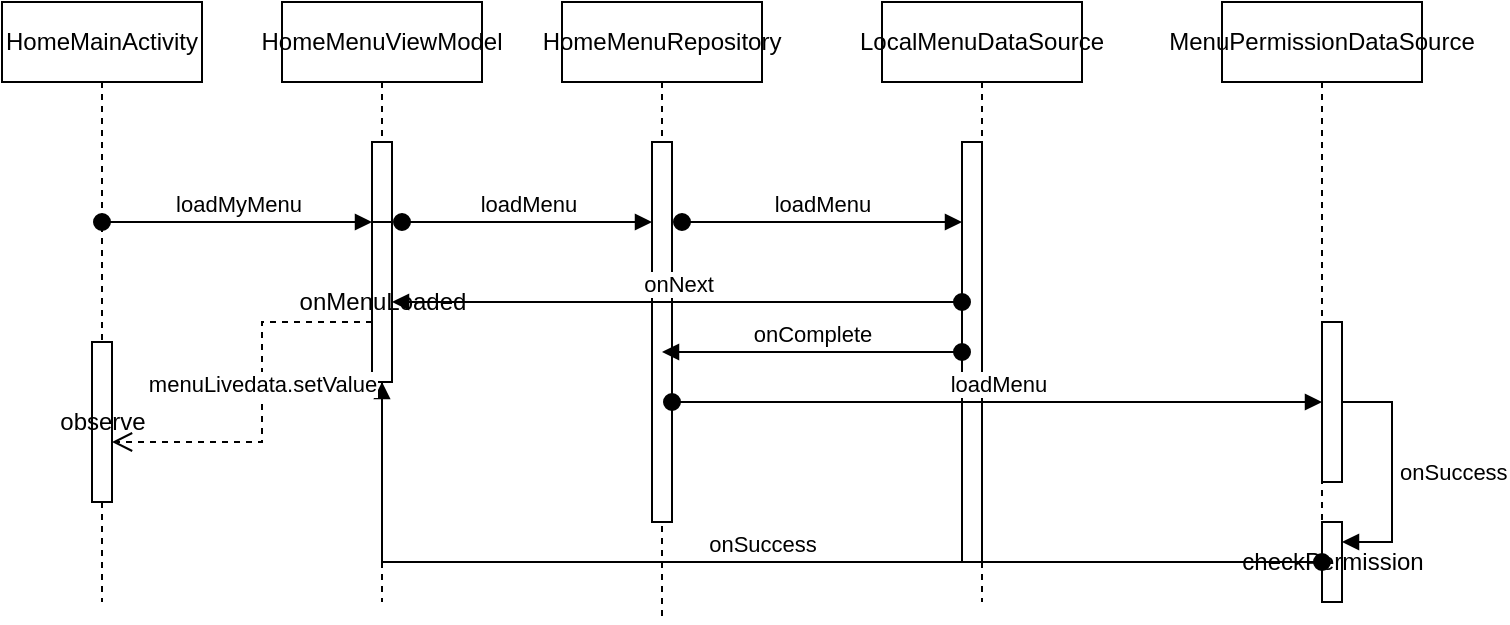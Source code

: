 <mxfile version="21.6.3" type="github">
  <diagram name="第 1 页" id="CUinMZfvPzG4sfz4qJS8">
    <mxGraphModel dx="1434" dy="764" grid="1" gridSize="10" guides="1" tooltips="1" connect="1" arrows="1" fold="1" page="1" pageScale="1" pageWidth="827" pageHeight="1169" math="0" shadow="0">
      <root>
        <mxCell id="0" />
        <mxCell id="1" parent="0" />
        <mxCell id="iQEkDpjG-B_L7BJ3QaX4-7" value="HomeMenuRepository" style="shape=umlLifeline;perimeter=lifelinePerimeter;whiteSpace=wrap;html=1;container=1;dropTarget=0;collapsible=0;recursiveResize=0;outlineConnect=0;portConstraint=eastwest;newEdgeStyle={&quot;edgeStyle&quot;:&quot;elbowEdgeStyle&quot;,&quot;elbow&quot;:&quot;vertical&quot;,&quot;curved&quot;:0,&quot;rounded&quot;:0};" vertex="1" parent="1">
          <mxGeometry x="370" y="70" width="100" height="310" as="geometry" />
        </mxCell>
        <mxCell id="iQEkDpjG-B_L7BJ3QaX4-14" value="" style="html=1;points=[];perimeter=orthogonalPerimeter;outlineConnect=0;targetShapes=umlLifeline;portConstraint=eastwest;newEdgeStyle={&quot;edgeStyle&quot;:&quot;elbowEdgeStyle&quot;,&quot;elbow&quot;:&quot;vertical&quot;,&quot;curved&quot;:0,&quot;rounded&quot;:0};" vertex="1" parent="iQEkDpjG-B_L7BJ3QaX4-7">
          <mxGeometry x="45" y="70" width="10" height="190" as="geometry" />
        </mxCell>
        <mxCell id="iQEkDpjG-B_L7BJ3QaX4-8" value="HomeMenuViewModel" style="shape=umlLifeline;perimeter=lifelinePerimeter;whiteSpace=wrap;html=1;container=1;dropTarget=0;collapsible=0;recursiveResize=0;outlineConnect=0;portConstraint=eastwest;newEdgeStyle={&quot;edgeStyle&quot;:&quot;elbowEdgeStyle&quot;,&quot;elbow&quot;:&quot;vertical&quot;,&quot;curved&quot;:0,&quot;rounded&quot;:0};" vertex="1" parent="1">
          <mxGeometry x="230" y="70" width="100" height="300" as="geometry" />
        </mxCell>
        <mxCell id="iQEkDpjG-B_L7BJ3QaX4-12" value="" style="html=1;points=[];perimeter=orthogonalPerimeter;outlineConnect=0;targetShapes=umlLifeline;portConstraint=eastwest;newEdgeStyle={&quot;edgeStyle&quot;:&quot;elbowEdgeStyle&quot;,&quot;elbow&quot;:&quot;vertical&quot;,&quot;curved&quot;:0,&quot;rounded&quot;:0};" vertex="1" parent="iQEkDpjG-B_L7BJ3QaX4-8">
          <mxGeometry x="45" y="70" width="10" height="80" as="geometry" />
        </mxCell>
        <mxCell id="iQEkDpjG-B_L7BJ3QaX4-19" value="onMenuLoaded" style="html=1;points=[];perimeter=orthogonalPerimeter;outlineConnect=0;targetShapes=umlLifeline;portConstraint=eastwest;newEdgeStyle={&quot;edgeStyle&quot;:&quot;elbowEdgeStyle&quot;,&quot;elbow&quot;:&quot;vertical&quot;,&quot;curved&quot;:0,&quot;rounded&quot;:0};" vertex="1" parent="iQEkDpjG-B_L7BJ3QaX4-8">
          <mxGeometry x="45" y="110" width="10" height="80" as="geometry" />
        </mxCell>
        <mxCell id="iQEkDpjG-B_L7BJ3QaX4-9" value="HomeMainActivity" style="shape=umlLifeline;perimeter=lifelinePerimeter;whiteSpace=wrap;html=1;container=1;dropTarget=0;collapsible=0;recursiveResize=0;outlineConnect=0;portConstraint=eastwest;newEdgeStyle={&quot;edgeStyle&quot;:&quot;elbowEdgeStyle&quot;,&quot;elbow&quot;:&quot;vertical&quot;,&quot;curved&quot;:0,&quot;rounded&quot;:0};" vertex="1" parent="1">
          <mxGeometry x="90" y="70" width="100" height="300" as="geometry" />
        </mxCell>
        <mxCell id="iQEkDpjG-B_L7BJ3QaX4-28" value="observe" style="html=1;points=[];perimeter=orthogonalPerimeter;outlineConnect=0;targetShapes=umlLifeline;portConstraint=eastwest;newEdgeStyle={&quot;edgeStyle&quot;:&quot;elbowEdgeStyle&quot;,&quot;elbow&quot;:&quot;vertical&quot;,&quot;curved&quot;:0,&quot;rounded&quot;:0};" vertex="1" parent="iQEkDpjG-B_L7BJ3QaX4-9">
          <mxGeometry x="45" y="170" width="10" height="80" as="geometry" />
        </mxCell>
        <mxCell id="iQEkDpjG-B_L7BJ3QaX4-10" value="LocalMenuDataSource" style="shape=umlLifeline;perimeter=lifelinePerimeter;whiteSpace=wrap;html=1;container=1;dropTarget=0;collapsible=0;recursiveResize=0;outlineConnect=0;portConstraint=eastwest;newEdgeStyle={&quot;edgeStyle&quot;:&quot;elbowEdgeStyle&quot;,&quot;elbow&quot;:&quot;vertical&quot;,&quot;curved&quot;:0,&quot;rounded&quot;:0};" vertex="1" parent="1">
          <mxGeometry x="530" y="70" width="100" height="300" as="geometry" />
        </mxCell>
        <mxCell id="iQEkDpjG-B_L7BJ3QaX4-16" value="" style="html=1;points=[];perimeter=orthogonalPerimeter;outlineConnect=0;targetShapes=umlLifeline;portConstraint=eastwest;newEdgeStyle={&quot;edgeStyle&quot;:&quot;elbowEdgeStyle&quot;,&quot;elbow&quot;:&quot;vertical&quot;,&quot;curved&quot;:0,&quot;rounded&quot;:0};" vertex="1" parent="iQEkDpjG-B_L7BJ3QaX4-10">
          <mxGeometry x="40" y="70" width="10" height="210" as="geometry" />
        </mxCell>
        <mxCell id="iQEkDpjG-B_L7BJ3QaX4-11" value="MenuPermissionDataSource" style="shape=umlLifeline;perimeter=lifelinePerimeter;whiteSpace=wrap;html=1;container=1;dropTarget=0;collapsible=0;recursiveResize=0;outlineConnect=0;portConstraint=eastwest;newEdgeStyle={&quot;edgeStyle&quot;:&quot;elbowEdgeStyle&quot;,&quot;elbow&quot;:&quot;vertical&quot;,&quot;curved&quot;:0,&quot;rounded&quot;:0};" vertex="1" parent="1">
          <mxGeometry x="700" y="70" width="100" height="300" as="geometry" />
        </mxCell>
        <mxCell id="iQEkDpjG-B_L7BJ3QaX4-21" value="" style="html=1;points=[];perimeter=orthogonalPerimeter;outlineConnect=0;targetShapes=umlLifeline;portConstraint=eastwest;newEdgeStyle={&quot;edgeStyle&quot;:&quot;elbowEdgeStyle&quot;,&quot;elbow&quot;:&quot;vertical&quot;,&quot;curved&quot;:0,&quot;rounded&quot;:0};" vertex="1" parent="iQEkDpjG-B_L7BJ3QaX4-11">
          <mxGeometry x="50" y="160" width="10" height="80" as="geometry" />
        </mxCell>
        <mxCell id="iQEkDpjG-B_L7BJ3QaX4-24" value="checkPermission" style="html=1;points=[];perimeter=orthogonalPerimeter;outlineConnect=0;targetShapes=umlLifeline;portConstraint=eastwest;newEdgeStyle={&quot;edgeStyle&quot;:&quot;elbowEdgeStyle&quot;,&quot;elbow&quot;:&quot;vertical&quot;,&quot;curved&quot;:0,&quot;rounded&quot;:0};" vertex="1" parent="iQEkDpjG-B_L7BJ3QaX4-11">
          <mxGeometry x="50" y="260" width="10" height="40" as="geometry" />
        </mxCell>
        <mxCell id="iQEkDpjG-B_L7BJ3QaX4-25" value="onSuccess" style="html=1;align=left;spacingLeft=2;endArrow=block;rounded=0;edgeStyle=orthogonalEdgeStyle;curved=0;rounded=0;" edge="1" target="iQEkDpjG-B_L7BJ3QaX4-24" parent="iQEkDpjG-B_L7BJ3QaX4-11" source="iQEkDpjG-B_L7BJ3QaX4-21">
          <mxGeometry relative="1" as="geometry">
            <mxPoint x="55" y="240" as="sourcePoint" />
            <Array as="points">
              <mxPoint x="85" y="200" />
              <mxPoint x="85" y="270" />
            </Array>
          </mxGeometry>
        </mxCell>
        <mxCell id="iQEkDpjG-B_L7BJ3QaX4-13" value="loadMyMenu" style="html=1;verticalAlign=bottom;startArrow=oval;endArrow=block;startSize=8;edgeStyle=elbowEdgeStyle;elbow=vertical;curved=0;rounded=0;" edge="1" target="iQEkDpjG-B_L7BJ3QaX4-12" parent="1" source="iQEkDpjG-B_L7BJ3QaX4-9">
          <mxGeometry relative="1" as="geometry">
            <mxPoint x="210" y="140" as="sourcePoint" />
          </mxGeometry>
        </mxCell>
        <mxCell id="iQEkDpjG-B_L7BJ3QaX4-15" value="loadMenu" style="html=1;verticalAlign=bottom;startArrow=oval;endArrow=block;startSize=8;edgeStyle=elbowEdgeStyle;elbow=vertical;curved=0;rounded=0;" edge="1" target="iQEkDpjG-B_L7BJ3QaX4-14" parent="1">
          <mxGeometry relative="1" as="geometry">
            <mxPoint x="290" y="180" as="sourcePoint" />
          </mxGeometry>
        </mxCell>
        <mxCell id="iQEkDpjG-B_L7BJ3QaX4-17" value="loadMenu" style="html=1;verticalAlign=bottom;startArrow=oval;endArrow=block;startSize=8;edgeStyle=elbowEdgeStyle;elbow=vertical;curved=0;rounded=0;" edge="1" target="iQEkDpjG-B_L7BJ3QaX4-16" parent="1">
          <mxGeometry relative="1" as="geometry">
            <mxPoint x="430" y="180" as="sourcePoint" />
          </mxGeometry>
        </mxCell>
        <mxCell id="iQEkDpjG-B_L7BJ3QaX4-18" value="onNext" style="html=1;verticalAlign=bottom;startArrow=oval;startFill=1;endArrow=block;startSize=8;edgeStyle=elbowEdgeStyle;elbow=vertical;curved=0;rounded=0;" edge="1" parent="1" source="iQEkDpjG-B_L7BJ3QaX4-16" target="iQEkDpjG-B_L7BJ3QaX4-19">
          <mxGeometry width="60" relative="1" as="geometry">
            <mxPoint x="380" y="390" as="sourcePoint" />
            <mxPoint x="440" y="390" as="targetPoint" />
          </mxGeometry>
        </mxCell>
        <mxCell id="iQEkDpjG-B_L7BJ3QaX4-20" value="onComplete" style="html=1;verticalAlign=bottom;startArrow=oval;startFill=1;endArrow=block;startSize=8;edgeStyle=elbowEdgeStyle;elbow=vertical;curved=0;rounded=0;" edge="1" parent="1" source="iQEkDpjG-B_L7BJ3QaX4-16" target="iQEkDpjG-B_L7BJ3QaX4-7">
          <mxGeometry width="60" relative="1" as="geometry">
            <mxPoint x="380" y="390" as="sourcePoint" />
            <mxPoint x="440" y="390" as="targetPoint" />
          </mxGeometry>
        </mxCell>
        <mxCell id="iQEkDpjG-B_L7BJ3QaX4-22" value="loadMenu" style="html=1;verticalAlign=bottom;startArrow=oval;endArrow=block;startSize=8;edgeStyle=elbowEdgeStyle;elbow=vertical;curved=0;rounded=0;" edge="1" target="iQEkDpjG-B_L7BJ3QaX4-21" parent="1" source="iQEkDpjG-B_L7BJ3QaX4-14">
          <mxGeometry relative="1" as="geometry">
            <mxPoint x="690" y="230" as="sourcePoint" />
          </mxGeometry>
        </mxCell>
        <mxCell id="iQEkDpjG-B_L7BJ3QaX4-26" value="onSuccess" style="html=1;verticalAlign=bottom;startArrow=oval;startFill=1;endArrow=block;startSize=8;edgeStyle=elbowEdgeStyle;elbow=vertical;curved=0;rounded=0;" edge="1" parent="1" source="iQEkDpjG-B_L7BJ3QaX4-24" target="iQEkDpjG-B_L7BJ3QaX4-19">
          <mxGeometry width="60" relative="1" as="geometry">
            <mxPoint x="710" y="490" as="sourcePoint" />
            <mxPoint x="770" y="490" as="targetPoint" />
            <Array as="points">
              <mxPoint x="510" y="350" />
            </Array>
          </mxGeometry>
        </mxCell>
        <mxCell id="iQEkDpjG-B_L7BJ3QaX4-27" value="menuLivedata.setValue" style="html=1;verticalAlign=bottom;endArrow=open;dashed=1;endSize=8;edgeStyle=elbowEdgeStyle;elbow=horizontal;curved=0;rounded=0;" edge="1" parent="1">
          <mxGeometry relative="1" as="geometry">
            <mxPoint x="275" y="230" as="sourcePoint" />
            <mxPoint x="145" y="290" as="targetPoint" />
            <Array as="points">
              <mxPoint x="220" y="260" />
            </Array>
          </mxGeometry>
        </mxCell>
      </root>
    </mxGraphModel>
  </diagram>
</mxfile>
